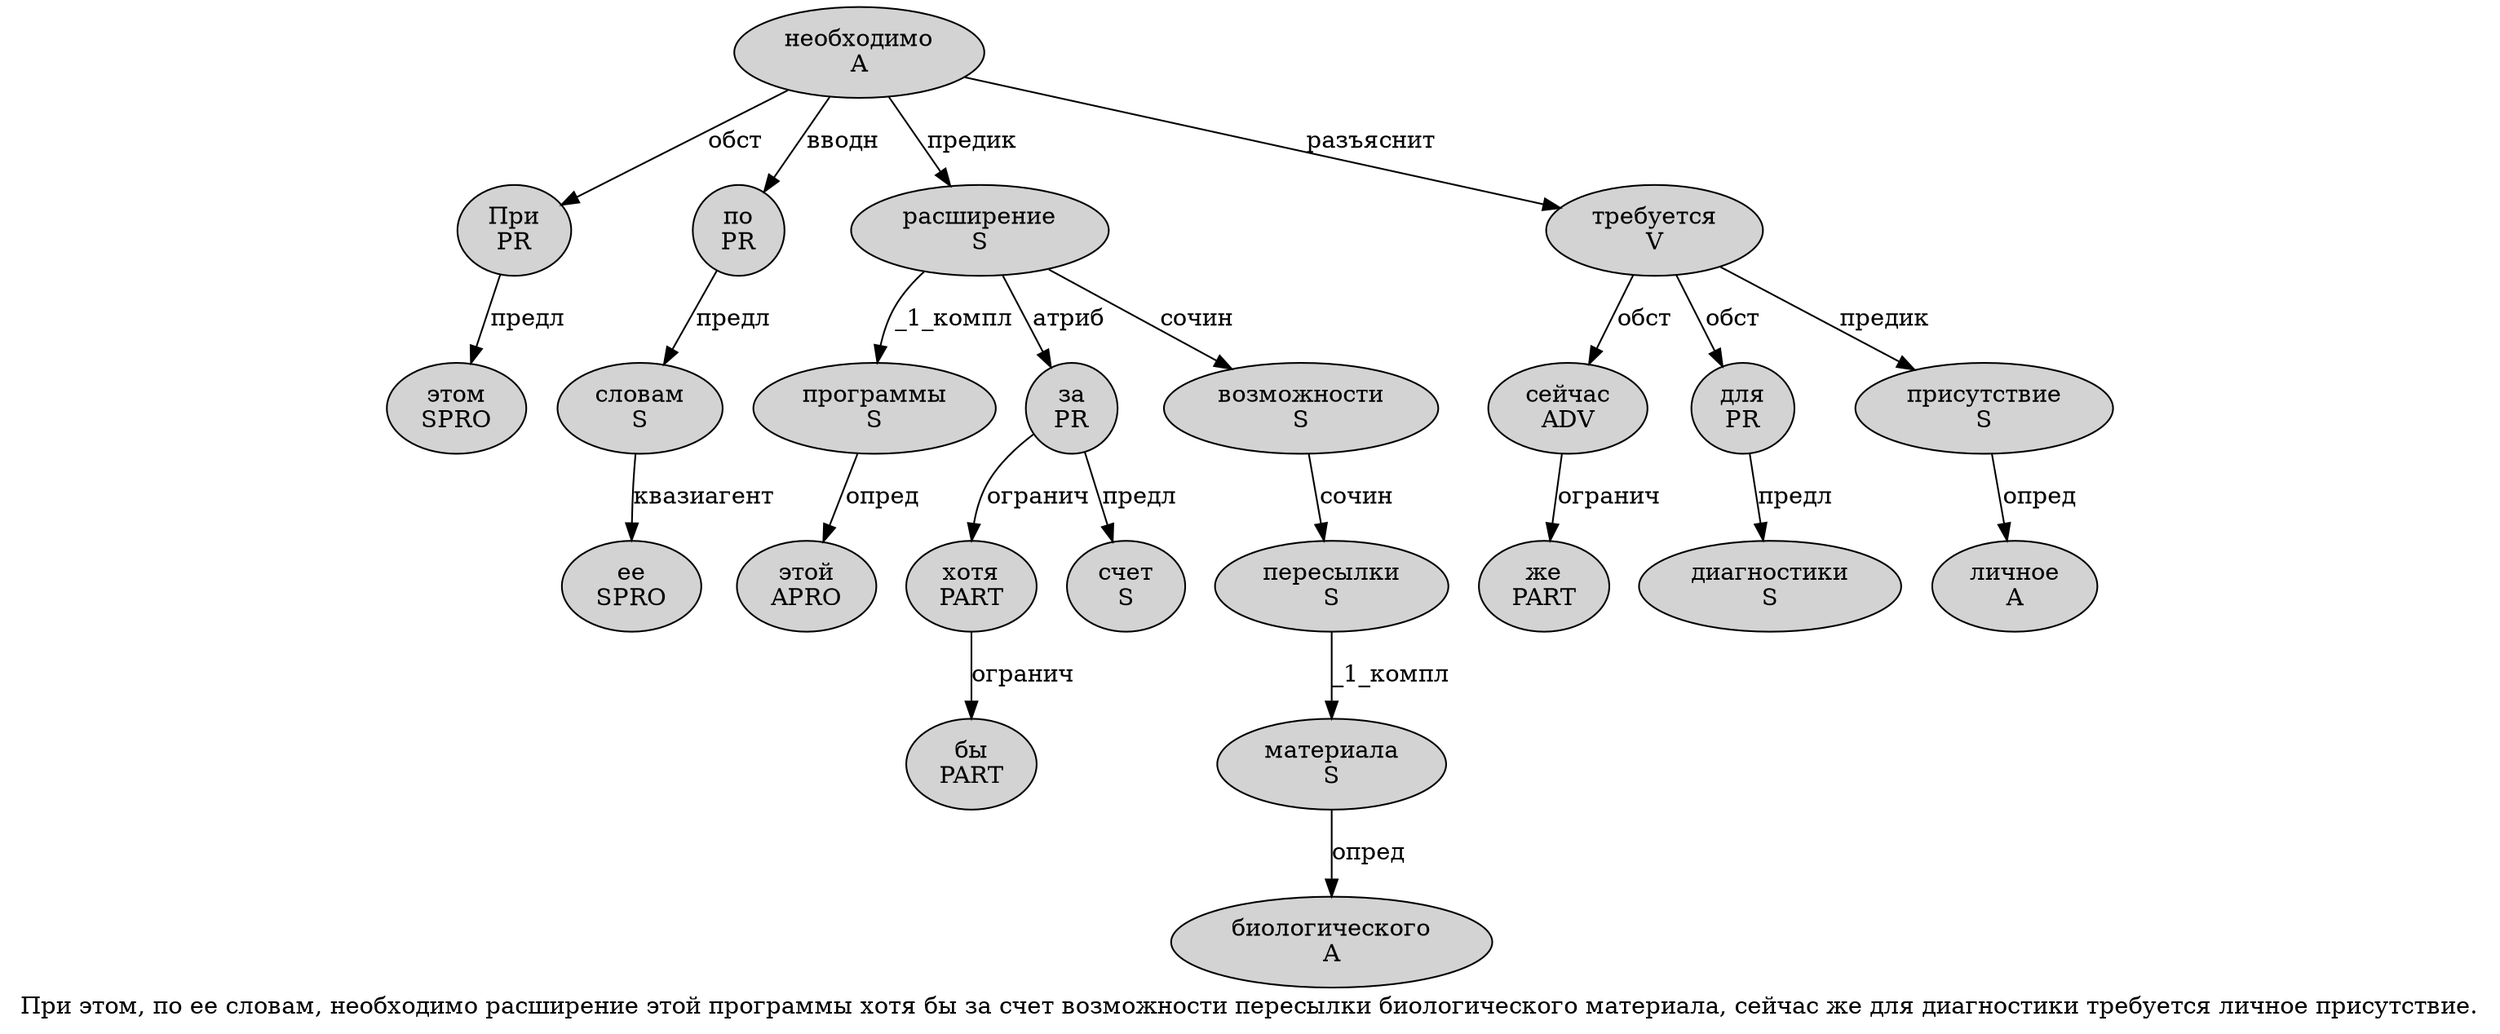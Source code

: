 digraph SENTENCE_514 {
	graph [label="При этом, по ее словам, необходимо расширение этой программы хотя бы за счет возможности пересылки биологического материала, сейчас же для диагностики требуется личное присутствие."]
	node [style=filled]
		0 [label="При
PR" color="" fillcolor=lightgray penwidth=1 shape=ellipse]
		1 [label="этом
SPRO" color="" fillcolor=lightgray penwidth=1 shape=ellipse]
		3 [label="по
PR" color="" fillcolor=lightgray penwidth=1 shape=ellipse]
		4 [label="ее
SPRO" color="" fillcolor=lightgray penwidth=1 shape=ellipse]
		5 [label="словам
S" color="" fillcolor=lightgray penwidth=1 shape=ellipse]
		7 [label="необходимо
A" color="" fillcolor=lightgray penwidth=1 shape=ellipse]
		8 [label="расширение
S" color="" fillcolor=lightgray penwidth=1 shape=ellipse]
		9 [label="этой
APRO" color="" fillcolor=lightgray penwidth=1 shape=ellipse]
		10 [label="программы
S" color="" fillcolor=lightgray penwidth=1 shape=ellipse]
		11 [label="хотя
PART" color="" fillcolor=lightgray penwidth=1 shape=ellipse]
		12 [label="бы
PART" color="" fillcolor=lightgray penwidth=1 shape=ellipse]
		13 [label="за
PR" color="" fillcolor=lightgray penwidth=1 shape=ellipse]
		14 [label="счет
S" color="" fillcolor=lightgray penwidth=1 shape=ellipse]
		15 [label="возможности
S" color="" fillcolor=lightgray penwidth=1 shape=ellipse]
		16 [label="пересылки
S" color="" fillcolor=lightgray penwidth=1 shape=ellipse]
		17 [label="биологического
A" color="" fillcolor=lightgray penwidth=1 shape=ellipse]
		18 [label="материала
S" color="" fillcolor=lightgray penwidth=1 shape=ellipse]
		20 [label="сейчас
ADV" color="" fillcolor=lightgray penwidth=1 shape=ellipse]
		21 [label="же
PART" color="" fillcolor=lightgray penwidth=1 shape=ellipse]
		22 [label="для
PR" color="" fillcolor=lightgray penwidth=1 shape=ellipse]
		23 [label="диагностики
S" color="" fillcolor=lightgray penwidth=1 shape=ellipse]
		24 [label="требуется
V" color="" fillcolor=lightgray penwidth=1 shape=ellipse]
		25 [label="личное
A" color="" fillcolor=lightgray penwidth=1 shape=ellipse]
		26 [label="присутствие
S" color="" fillcolor=lightgray penwidth=1 shape=ellipse]
			20 -> 21 [label="огранич"]
			13 -> 11 [label="огранич"]
			13 -> 14 [label="предл"]
			22 -> 23 [label="предл"]
			24 -> 20 [label="обст"]
			24 -> 22 [label="обст"]
			24 -> 26 [label="предик"]
			3 -> 5 [label="предл"]
			15 -> 16 [label="сочин"]
			18 -> 17 [label="опред"]
			10 -> 9 [label="опред"]
			0 -> 1 [label="предл"]
			8 -> 10 [label="_1_компл"]
			8 -> 13 [label="атриб"]
			8 -> 15 [label="сочин"]
			7 -> 0 [label="обст"]
			7 -> 3 [label="вводн"]
			7 -> 8 [label="предик"]
			7 -> 24 [label="разъяснит"]
			16 -> 18 [label="_1_компл"]
			5 -> 4 [label="квазиагент"]
			26 -> 25 [label="опред"]
			11 -> 12 [label="огранич"]
}